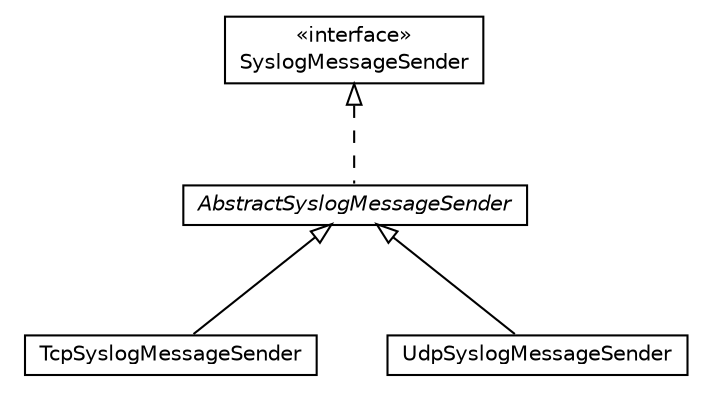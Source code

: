 #!/usr/local/bin/dot
#
# Class diagram 
# Generated by UMLGraph version R5_6-24-gf6e263 (http://www.umlgraph.org/)
#

digraph G {
	edge [fontname="Helvetica",fontsize=10,labelfontname="Helvetica",labelfontsize=10];
	node [fontname="Helvetica",fontsize=10,shape=plaintext];
	nodesep=0.25;
	ranksep=0.5;
	// com.cloudbees.syslog.sender.SyslogMessageSender
	c592210 [label=<<table title="com.cloudbees.syslog.sender.SyslogMessageSender" border="0" cellborder="1" cellspacing="0" cellpadding="2" port="p" href="./SyslogMessageSender.html">
		<tr><td><table border="0" cellspacing="0" cellpadding="1">
<tr><td align="center" balign="center"> &#171;interface&#187; </td></tr>
<tr><td align="center" balign="center"> SyslogMessageSender </td></tr>
		</table></td></tr>
		</table>>, URL="./SyslogMessageSender.html", fontname="Helvetica", fontcolor="black", fontsize=10.0];
	// com.cloudbees.syslog.sender.TcpSyslogMessageSender
	c592211 [label=<<table title="com.cloudbees.syslog.sender.TcpSyslogMessageSender" border="0" cellborder="1" cellspacing="0" cellpadding="2" port="p" href="./TcpSyslogMessageSender.html">
		<tr><td><table border="0" cellspacing="0" cellpadding="1">
<tr><td align="center" balign="center"> TcpSyslogMessageSender </td></tr>
		</table></td></tr>
		</table>>, URL="./TcpSyslogMessageSender.html", fontname="Helvetica", fontcolor="black", fontsize=10.0];
	// com.cloudbees.syslog.sender.UdpSyslogMessageSender
	c592212 [label=<<table title="com.cloudbees.syslog.sender.UdpSyslogMessageSender" border="0" cellborder="1" cellspacing="0" cellpadding="2" port="p" href="./UdpSyslogMessageSender.html">
		<tr><td><table border="0" cellspacing="0" cellpadding="1">
<tr><td align="center" balign="center"> UdpSyslogMessageSender </td></tr>
		</table></td></tr>
		</table>>, URL="./UdpSyslogMessageSender.html", fontname="Helvetica", fontcolor="black", fontsize=10.0];
	// com.cloudbees.syslog.sender.AbstractSyslogMessageSender
	c592213 [label=<<table title="com.cloudbees.syslog.sender.AbstractSyslogMessageSender" border="0" cellborder="1" cellspacing="0" cellpadding="2" port="p" href="./AbstractSyslogMessageSender.html">
		<tr><td><table border="0" cellspacing="0" cellpadding="1">
<tr><td align="center" balign="center"><font face="Helvetica-Oblique"> AbstractSyslogMessageSender </font></td></tr>
		</table></td></tr>
		</table>>, URL="./AbstractSyslogMessageSender.html", fontname="Helvetica", fontcolor="black", fontsize=10.0];
	//com.cloudbees.syslog.sender.TcpSyslogMessageSender extends com.cloudbees.syslog.sender.AbstractSyslogMessageSender
	c592213:p -> c592211:p [dir=back,arrowtail=empty];
	//com.cloudbees.syslog.sender.UdpSyslogMessageSender extends com.cloudbees.syslog.sender.AbstractSyslogMessageSender
	c592213:p -> c592212:p [dir=back,arrowtail=empty];
	//com.cloudbees.syslog.sender.AbstractSyslogMessageSender implements com.cloudbees.syslog.sender.SyslogMessageSender
	c592210:p -> c592213:p [dir=back,arrowtail=empty,style=dashed];
}

